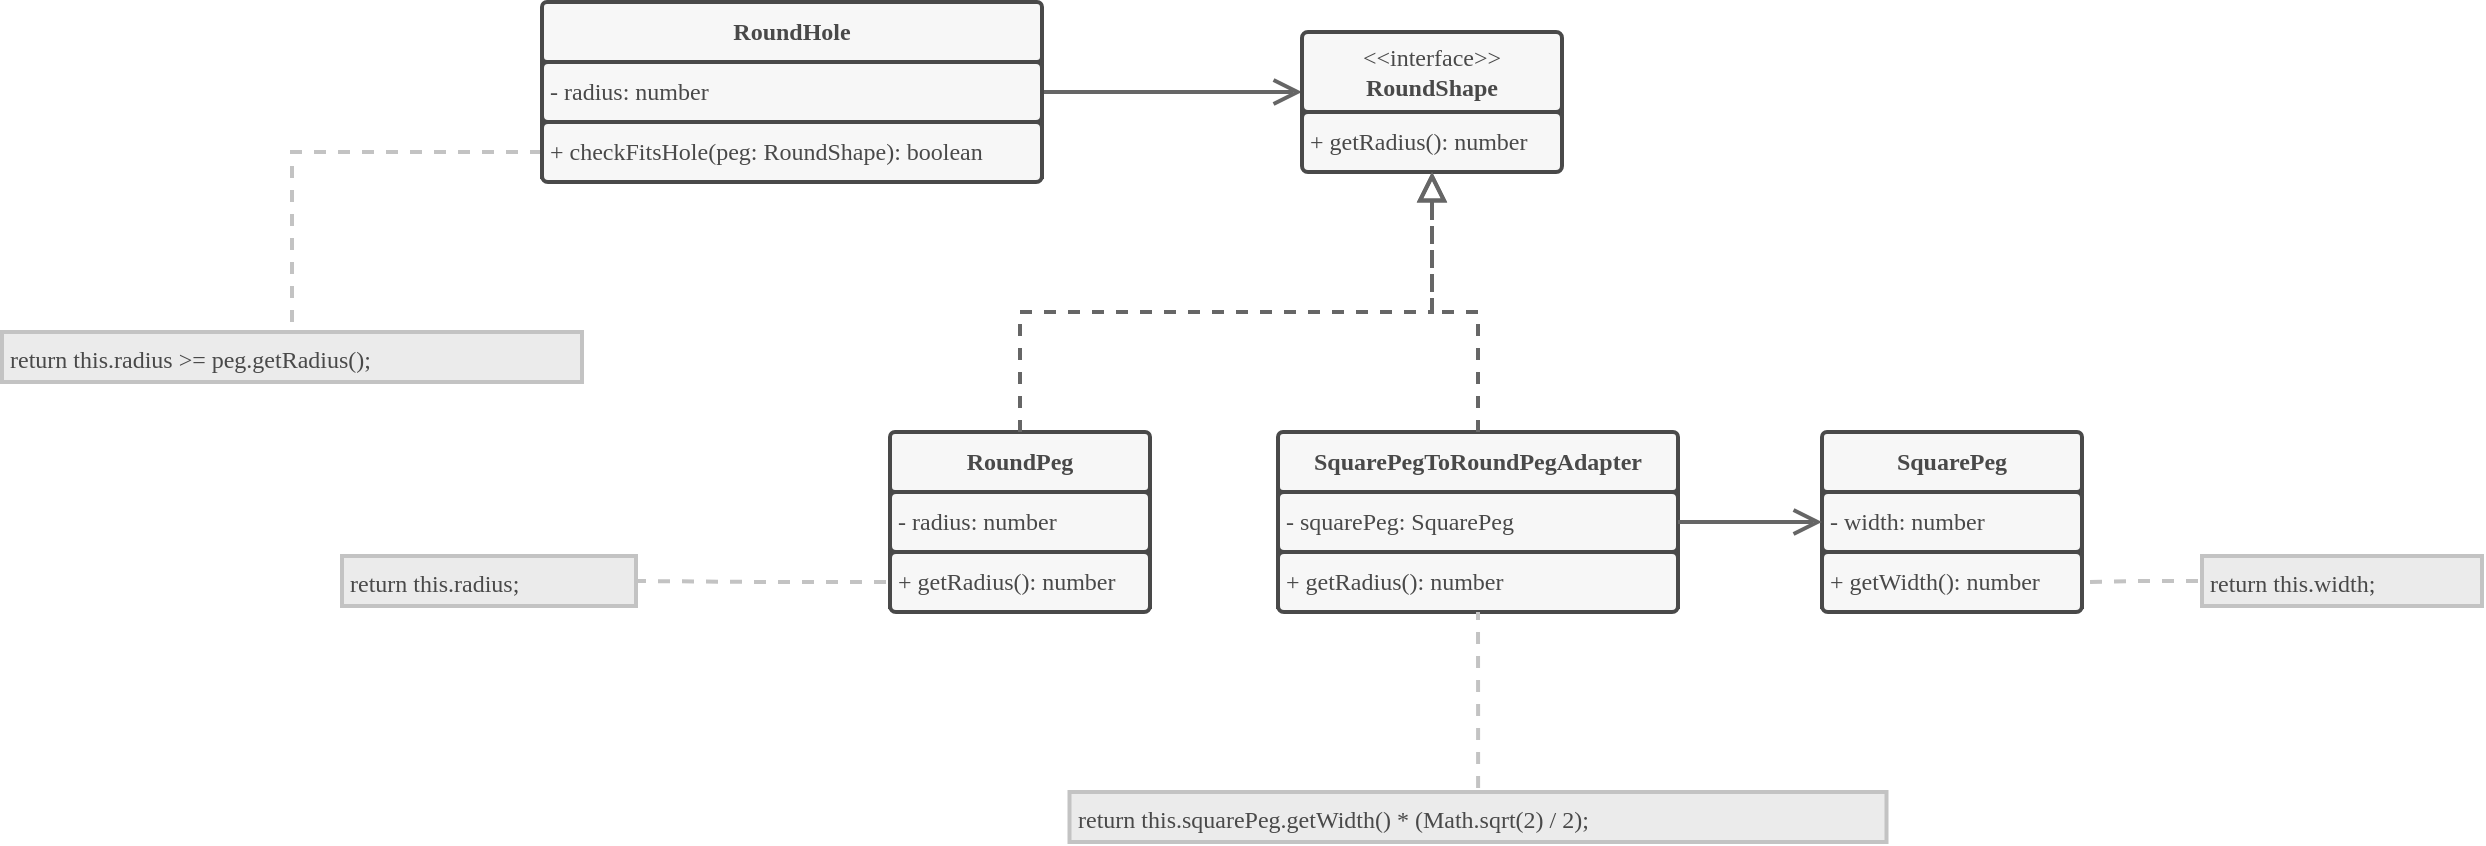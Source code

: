 <mxfile>
    <diagram name="Página-1" id="TTp-K46U8V-8WiusqMop">
        <mxGraphModel dx="1730" dy="1610" grid="1" gridSize="10" guides="1" tooltips="1" connect="1" arrows="1" fold="1" page="1" pageScale="1" pageWidth="827" pageHeight="1169" math="0" shadow="0">
            <root>
                <mxCell id="0"/>
                <mxCell id="1" parent="0"/>
                <mxCell id="62" style="edgeStyle=orthogonalEdgeStyle;html=1;fontFamily=Helvetica;fontSource=https%3A%2F%2Ffonts.googleapis.com%2Fcss%3Ffamily%3DFira%2BCode%2BMedium;exitX=1;exitY=0.5;exitDx=0;exitDy=0;entryX=0;entryY=0.75;entryDx=0;entryDy=0;targetPerimeterSpacing=0;endArrow=open;rounded=0;strokeColor=#666666;endFill=0;strokeWidth=2;endSize=10;startSize=10;sourcePerimeterSpacing=9;" edge="1" parent="1" source="60" target="53">
                    <mxGeometry relative="1" as="geometry">
                        <mxPoint x="570" y="-70" as="targetPoint"/>
                    </mxGeometry>
                </mxCell>
                <mxCell id="63" value="" style="group" vertex="1" connectable="0" parent="1">
                    <mxGeometry x="620" y="-100" width="130" height="70" as="geometry"/>
                </mxCell>
                <mxCell id="51" value="" style="whiteSpace=wrap;html=1;strokeColor=#494949;fillColor=#494949;container=0;strokeWidth=2;" vertex="1" parent="63">
                    <mxGeometry y="29.934" width="130" height="30" as="geometry"/>
                </mxCell>
                <mxCell id="52" value="&lt;font color=&quot;#494949&quot; data-font-src=&quot;https://fonts.googleapis.com/css?family=Nunito&quot; face=&quot;Nunito&quot;&gt;+ getRadius(): number&lt;br&gt;&lt;/font&gt;" style="rounded=1;whiteSpace=wrap;html=1;arcSize=6;fillColor=#F7F7F7;strokeColor=#494949;align=left;spacingLeft=2;container=0;strokeWidth=2;absoluteArcSize=1;" vertex="1" parent="63">
                    <mxGeometry y="40" width="130" height="30" as="geometry"/>
                </mxCell>
                <mxCell id="53" value="&lt;font face=&quot;Nunito&quot; color=&quot;#494949&quot;&gt;&amp;lt;&amp;lt;interface&amp;gt;&amp;gt;&lt;br&gt;&lt;b&gt;RoundShape&lt;/b&gt;&lt;br&gt;&lt;/font&gt;" style="rounded=1;whiteSpace=wrap;html=1;arcSize=6;fillColor=#F7F7F7;strokeColor=#494949;container=0;strokeWidth=2;absoluteArcSize=1;" vertex="1" parent="63">
                    <mxGeometry width="130" height="40" as="geometry"/>
                </mxCell>
                <mxCell id="71" value="" style="group" vertex="1" connectable="0" parent="1">
                    <mxGeometry x="608" y="100" width="200" height="90" as="geometry"/>
                </mxCell>
                <mxCell id="67" value="" style="whiteSpace=wrap;html=1;fillColor=#494949;strokeColor=#494949;container=0;strokeWidth=2;" vertex="1" parent="71">
                    <mxGeometry y="27.5" width="200.0" height="60" as="geometry"/>
                </mxCell>
                <mxCell id="68" value="&lt;b style=&quot;color: rgb(73, 73, 73); font-family: Nunito;&quot;&gt;SquarePegToRoundPegAdapter&lt;/b&gt;" style="rounded=1;whiteSpace=wrap;html=1;arcSize=5;fillColor=#F7F7F7;strokeColor=#494949;strokeWidth=2;container=0;absoluteArcSize=1;" vertex="1" parent="71">
                    <mxGeometry width="200.0" height="30" as="geometry"/>
                </mxCell>
                <mxCell id="69" value="&lt;font face=&quot;Nunito&quot;&gt;- squarePeg: SquarePeg&lt;br&gt;&lt;/font&gt;" style="rounded=1;whiteSpace=wrap;html=1;arcSize=6;fillColor=#F7F7F7;strokeColor=#494949;align=left;perimeterSpacing=0;spacingLeft=2;fontColor=#494949;strokeWidth=2;container=0;absoluteArcSize=1;" vertex="1" parent="71">
                    <mxGeometry y="30" width="200.0" height="30" as="geometry"/>
                </mxCell>
                <mxCell id="70" value="&lt;font data-font-src=&quot;https://fonts.googleapis.com/css?family=Nunito&quot;&gt;&lt;font data-font-src=&quot;https://fonts.googleapis.com/css?family=Nunito&quot; face=&quot;Nunito&quot;&gt;+ getRadius(): number&lt;/font&gt;&lt;br&gt;&lt;/font&gt;" style="rounded=1;whiteSpace=wrap;html=1;arcSize=6;fillColor=#F7F7F7;strokeColor=#494949;align=left;spacingLeft=2;fontColor=#494949;strokeWidth=2;container=0;absoluteArcSize=1;" vertex="1" parent="71">
                    <mxGeometry y="60" width="200.0" height="30" as="geometry"/>
                </mxCell>
                <mxCell id="72" value="" style="group" vertex="1" connectable="0" parent="1">
                    <mxGeometry x="414" y="100" width="130" height="90" as="geometry"/>
                </mxCell>
                <mxCell id="73" value="" style="whiteSpace=wrap;html=1;fillColor=#494949;strokeColor=#494949;container=0;strokeWidth=2;" vertex="1" parent="72">
                    <mxGeometry y="27.5" width="130.0" height="60" as="geometry"/>
                </mxCell>
                <mxCell id="74" value="&lt;b style=&quot;color: rgb(73, 73, 73); font-family: Nunito;&quot;&gt;RoundPeg&lt;/b&gt;" style="rounded=1;whiteSpace=wrap;html=1;arcSize=5;fillColor=#F7F7F7;strokeColor=#494949;strokeWidth=2;container=0;absoluteArcSize=1;" vertex="1" parent="72">
                    <mxGeometry width="130.0" height="30" as="geometry"/>
                </mxCell>
                <mxCell id="75" value="&lt;span style=&quot;font-family: Nunito;&quot;&gt;- radius: number&lt;/span&gt;&lt;font face=&quot;Nunito&quot;&gt;&lt;br&gt;&lt;/font&gt;" style="rounded=1;whiteSpace=wrap;html=1;arcSize=6;fillColor=#F7F7F7;strokeColor=#494949;align=left;perimeterSpacing=0;spacingLeft=2;fontColor=#494949;strokeWidth=2;container=0;absoluteArcSize=1;" vertex="1" parent="72">
                    <mxGeometry y="30" width="130.0" height="30" as="geometry"/>
                </mxCell>
                <mxCell id="76" value="&lt;font data-font-src=&quot;https://fonts.googleapis.com/css?family=Nunito&quot;&gt;&lt;font data-font-src=&quot;https://fonts.googleapis.com/css?family=Nunito&quot; face=&quot;Nunito&quot;&gt;+ getRadius(): number&lt;/font&gt;&lt;br&gt;&lt;/font&gt;" style="rounded=1;whiteSpace=wrap;html=1;arcSize=6;fillColor=#F7F7F7;strokeColor=#494949;align=left;spacingLeft=2;fontColor=#494949;strokeWidth=2;container=0;absoluteArcSize=1;" vertex="1" parent="72">
                    <mxGeometry y="60" width="130.0" height="30" as="geometry"/>
                </mxCell>
                <mxCell id="77" style="edgeStyle=orthogonalEdgeStyle;html=1;entryX=0.5;entryY=1;entryDx=0;entryDy=0;fontFamily=Helvetica;fontSource=https%3A%2F%2Ffonts.googleapis.com%2Fcss%3Ffamily%3DNunito;targetPerimeterSpacing=0;endArrow=block;rounded=0;strokeColor=#666666;dashed=1;endFill=0;strokeWidth=2;endSize=10;startSize=10;" edge="1" parent="1" source="68" target="52">
                    <mxGeometry relative="1" as="geometry">
                        <Array as="points">
                            <mxPoint x="708" y="40"/>
                            <mxPoint x="685" y="40"/>
                        </Array>
                    </mxGeometry>
                </mxCell>
                <mxCell id="78" style="edgeStyle=orthogonalEdgeStyle;html=1;entryX=0.5;entryY=1;entryDx=0;entryDy=0;fontFamily=Helvetica;fontSource=https%3A%2F%2Ffonts.googleapis.com%2Fcss%3Ffamily%3DNunito;targetPerimeterSpacing=0;endArrow=block;rounded=0;strokeColor=#666666;dashed=1;endFill=0;strokeWidth=2;endSize=10;startSize=10;" edge="1" parent="1" source="74" target="52">
                    <mxGeometry relative="1" as="geometry">
                        <Array as="points">
                            <mxPoint x="479" y="40"/>
                            <mxPoint x="685" y="40"/>
                        </Array>
                    </mxGeometry>
                </mxCell>
                <mxCell id="81" value="" style="group" vertex="1" connectable="0" parent="1">
                    <mxGeometry x="880" y="100" width="130" height="90" as="geometry"/>
                </mxCell>
                <mxCell id="82" value="" style="whiteSpace=wrap;html=1;fillColor=#494949;strokeColor=#494949;container=0;strokeWidth=2;" vertex="1" parent="81">
                    <mxGeometry y="27.5" width="130.0" height="60" as="geometry"/>
                </mxCell>
                <mxCell id="83" value="&lt;b style=&quot;color: rgb(73, 73, 73); font-family: Nunito;&quot;&gt;SquarePeg&lt;/b&gt;" style="rounded=1;whiteSpace=wrap;html=1;arcSize=5;fillColor=#F7F7F7;strokeColor=#494949;strokeWidth=2;container=0;absoluteArcSize=1;" vertex="1" parent="81">
                    <mxGeometry width="130.0" height="30" as="geometry"/>
                </mxCell>
                <mxCell id="84" value="&lt;span style=&quot;font-family: Nunito;&quot;&gt;- width: number&lt;/span&gt;&lt;font face=&quot;Nunito&quot;&gt;&lt;br&gt;&lt;/font&gt;" style="rounded=1;whiteSpace=wrap;html=1;arcSize=6;fillColor=#F7F7F7;strokeColor=#494949;align=left;perimeterSpacing=0;spacingLeft=2;fontColor=#494949;strokeWidth=2;container=0;absoluteArcSize=1;" vertex="1" parent="81">
                    <mxGeometry y="30" width="130.0" height="30" as="geometry"/>
                </mxCell>
                <mxCell id="85" value="&lt;font data-font-src=&quot;https://fonts.googleapis.com/css?family=Nunito&quot;&gt;&lt;font data-font-src=&quot;https://fonts.googleapis.com/css?family=Nunito&quot; face=&quot;Nunito&quot;&gt;+ getWidth(): number&lt;/font&gt;&lt;br&gt;&lt;/font&gt;" style="rounded=1;whiteSpace=wrap;html=1;arcSize=6;fillColor=#F7F7F7;strokeColor=#494949;align=left;spacingLeft=2;fontColor=#494949;strokeWidth=2;container=0;absoluteArcSize=1;" vertex="1" parent="81">
                    <mxGeometry y="60" width="130.0" height="30" as="geometry"/>
                </mxCell>
                <mxCell id="87" style="edgeStyle=orthogonalEdgeStyle;html=1;fontFamily=Helvetica;fontSource=https%3A%2F%2Ffonts.googleapis.com%2Fcss%3Ffamily%3DFira%2BCode%2BMedium;targetPerimeterSpacing=0;endArrow=open;rounded=0;strokeColor=#666666;endFill=0;strokeWidth=2;endSize=10;startSize=10;sourcePerimeterSpacing=0;entryX=0;entryY=0.5;entryDx=0;entryDy=0;" edge="1" parent="1" source="69" target="84">
                    <mxGeometry relative="1" as="geometry">
                        <Array as="points">
                            <mxPoint x="860" y="145"/>
                            <mxPoint x="860" y="145"/>
                        </Array>
                    </mxGeometry>
                </mxCell>
                <mxCell id="88" value="&lt;div style=&quot;line-height: 26px;&quot;&gt;&lt;div style=&quot;line-height: 26px;&quot;&gt;&lt;font data-font-src=&quot;https://fonts.googleapis.com/css?family=Fira+Code+Medium&quot; face=&quot;Fira Code Medium&quot;&gt;return this.radius &amp;gt;= peg.getRadius();&lt;/font&gt;&lt;/div&gt;&lt;/div&gt;" style="rounded=0;whiteSpace=wrap;html=1;fontColor=#494949;strokeColor=#C3C3C3;fillColor=#EBEBEB;align=left;verticalAlign=middle;spacingLeft=2;spacingRight=1;strokeWidth=2;" vertex="1" parent="1">
                    <mxGeometry x="-30" y="50" width="290" height="25" as="geometry"/>
                </mxCell>
                <mxCell id="89" style="edgeStyle=orthogonalEdgeStyle;html=1;exitX=0;exitY=0.5;exitDx=0;exitDy=0;fontFamily=Helvetica;fontSource=https%3A%2F%2Ffonts.googleapis.com%2Fcss%3Ffamily%3DFira%2BCode%2BMedium;sourcePerimeterSpacing=2;targetPerimeterSpacing=1;endArrow=none;rounded=0;strokeColor=#C3C3C3;endFill=0;dashed=1;strokeWidth=2;" edge="1" parent="1" target="88" source="61">
                    <mxGeometry relative="1" as="geometry">
                        <Array as="points">
                            <mxPoint x="115" y="-40"/>
                        </Array>
                        <mxPoint x="120" y="-36" as="sourcePoint"/>
                    </mxGeometry>
                </mxCell>
                <mxCell id="90" value="" style="group" vertex="1" connectable="0" parent="1">
                    <mxGeometry x="240" y="-115" width="250" height="90" as="geometry"/>
                </mxCell>
                <mxCell id="58" value="" style="whiteSpace=wrap;html=1;fillColor=#494949;strokeColor=#494949;container=0;strokeWidth=2;" vertex="1" parent="90">
                    <mxGeometry y="27.5" width="250.0" height="60" as="geometry"/>
                </mxCell>
                <mxCell id="59" value="&lt;b style=&quot;color: rgb(73, 73, 73); font-family: Nunito;&quot;&gt;RoundHole&lt;/b&gt;" style="rounded=1;whiteSpace=wrap;html=1;arcSize=5;fillColor=#F7F7F7;strokeColor=#494949;strokeWidth=2;container=0;absoluteArcSize=1;" vertex="1" parent="90">
                    <mxGeometry width="250" height="30" as="geometry"/>
                </mxCell>
                <mxCell id="60" value="&lt;font face=&quot;Nunito&quot;&gt;- radius: number&lt;br&gt;&lt;/font&gt;" style="rounded=1;whiteSpace=wrap;html=1;arcSize=6;fillColor=#F7F7F7;strokeColor=#494949;align=left;perimeterSpacing=0;spacingLeft=2;fontColor=#494949;strokeWidth=2;container=0;absoluteArcSize=1;" vertex="1" parent="90">
                    <mxGeometry y="30" width="250" height="30" as="geometry"/>
                </mxCell>
                <mxCell id="61" value="&lt;font data-font-src=&quot;https://fonts.googleapis.com/css?family=Nunito&quot;&gt;&lt;font data-font-src=&quot;https://fonts.googleapis.com/css?family=Nunito&quot; face=&quot;Nunito&quot;&gt;+ checkFitsHole(peg: RoundShape): boolean&lt;/font&gt;&lt;br&gt;&lt;/font&gt;" style="rounded=1;whiteSpace=wrap;html=1;arcSize=6;fillColor=#F7F7F7;strokeColor=#494949;align=left;spacingLeft=2;fontColor=#494949;strokeWidth=2;container=0;absoluteArcSize=1;" vertex="1" parent="90">
                    <mxGeometry y="60" width="250.0" height="30" as="geometry"/>
                </mxCell>
                <mxCell id="91" value="&lt;div style=&quot;line-height: 26px;&quot;&gt;&lt;div style=&quot;line-height: 26px;&quot;&gt;&lt;font data-font-src=&quot;https://fonts.googleapis.com/css?family=Fira+Code+Medium&quot; face=&quot;Fira Code Medium&quot;&gt;return this.radius;&lt;/font&gt;&lt;/div&gt;&lt;/div&gt;" style="rounded=0;whiteSpace=wrap;html=1;fontColor=#494949;strokeColor=#C3C3C3;fillColor=#EBEBEB;align=left;verticalAlign=middle;spacingLeft=2;spacingRight=1;strokeWidth=2;" vertex="1" parent="1">
                    <mxGeometry x="140" y="162" width="147" height="25" as="geometry"/>
                </mxCell>
                <mxCell id="92" style="edgeStyle=orthogonalEdgeStyle;html=1;fontFamily=Helvetica;fontSource=https%3A%2F%2Ffonts.googleapis.com%2Fcss%3Ffamily%3DFira%2BCode%2BMedium;sourcePerimeterSpacing=2;targetPerimeterSpacing=1;endArrow=none;rounded=0;strokeColor=#C3C3C3;endFill=0;dashed=1;strokeWidth=2;" edge="1" parent="1" source="76" target="91">
                    <mxGeometry relative="1" as="geometry"/>
                </mxCell>
                <mxCell id="94" style="edgeStyle=orthogonalEdgeStyle;html=1;entryX=0.5;entryY=1;entryDx=0;entryDy=0;fontFamily=Helvetica;fontSource=https%3A%2F%2Ffonts.googleapis.com%2Fcss%3Ffamily%3DFira%2BCode%2BMedium;sourcePerimeterSpacing=2;targetPerimeterSpacing=1;endArrow=none;rounded=0;strokeColor=#C3C3C3;endFill=0;dashed=1;strokeWidth=2;" edge="1" parent="1" source="93" target="70">
                    <mxGeometry relative="1" as="geometry"/>
                </mxCell>
                <mxCell id="93" value="&lt;div style=&quot;line-height: 26px;&quot;&gt;&lt;div style=&quot;line-height: 26px;&quot;&gt;&lt;div style=&quot;line-height: 26px;&quot;&gt;&lt;font face=&quot;Fira Code Medium&quot; data-font-src=&quot;https://fonts.googleapis.com/css?family=Fira+Code+Medium&quot;&gt;return this.squarePeg.getWidth() * (Math.sqrt(2) / 2);&lt;/font&gt;&lt;/div&gt;&lt;/div&gt;&lt;/div&gt;" style="rounded=0;whiteSpace=wrap;html=1;fontColor=#494949;strokeColor=#C3C3C3;fillColor=#EBEBEB;align=left;verticalAlign=middle;spacingLeft=2;spacingRight=1;strokeWidth=2;" vertex="1" parent="1">
                    <mxGeometry x="503.75" y="280" width="408.5" height="25" as="geometry"/>
                </mxCell>
                <mxCell id="96" style="edgeStyle=orthogonalEdgeStyle;html=1;fontFamily=Helvetica;fontSource=https%3A%2F%2Ffonts.googleapis.com%2Fcss%3Ffamily%3DFira%2BCode%2BMedium;sourcePerimeterSpacing=2;targetPerimeterSpacing=1;endArrow=none;rounded=0;strokeColor=#C3C3C3;endFill=0;dashed=1;strokeWidth=2;" edge="1" parent="1" source="95" target="85">
                    <mxGeometry relative="1" as="geometry"/>
                </mxCell>
                <mxCell id="95" value="&lt;div style=&quot;line-height: 26px;&quot;&gt;&lt;div style=&quot;line-height: 26px;&quot;&gt;&lt;font data-font-src=&quot;https://fonts.googleapis.com/css?family=Fira+Code+Medium&quot; face=&quot;Fira Code Medium&quot;&gt;return this.width;&lt;/font&gt;&lt;/div&gt;&lt;/div&gt;" style="rounded=0;whiteSpace=wrap;html=1;fontColor=#494949;strokeColor=#C3C3C3;fillColor=#EBEBEB;align=left;verticalAlign=middle;spacingLeft=2;spacingRight=1;strokeWidth=2;" vertex="1" parent="1">
                    <mxGeometry x="1070" y="162" width="140" height="25" as="geometry"/>
                </mxCell>
            </root>
        </mxGraphModel>
    </diagram>
</mxfile>
